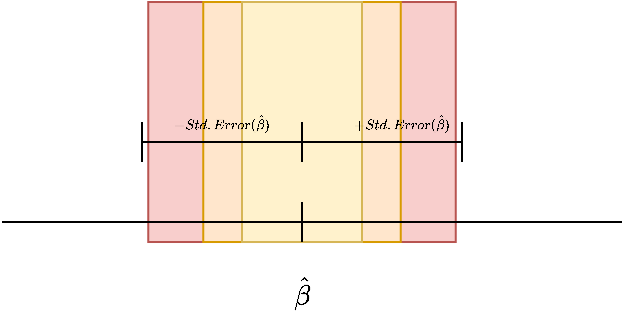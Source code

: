 <mxfile>
    <diagram id="ye-uGLnf-h7ti6XRhIRw" name="Paramtetro">
        <mxGraphModel dx="771" dy="433" grid="1" gridSize="10" guides="1" tooltips="1" connect="1" arrows="1" fold="1" page="1" pageScale="1" pageWidth="583" pageHeight="827" math="1" shadow="0">
            <root>
                <mxCell id="0"/>
                <mxCell id="1" parent="0"/>
                <mxCell id="11" value="" style="rounded=0;whiteSpace=wrap;html=1;rotation=90;fillColor=#f8cecc;strokeColor=#b85450;" vertex="1" parent="1">
                    <mxGeometry x="180" y="183.13" width="120" height="153.75" as="geometry"/>
                </mxCell>
                <mxCell id="10" value="" style="rounded=0;whiteSpace=wrap;html=1;rotation=90;fillColor=#ffe6cc;strokeColor=#d79b00;" vertex="1" parent="1">
                    <mxGeometry x="180" y="210.63" width="120" height="98.75" as="geometry"/>
                </mxCell>
                <mxCell id="3" value="$$\hat{\beta}$$" style="text;html=1;strokeColor=none;fillColor=none;align=center;verticalAlign=middle;whiteSpace=wrap;rounded=0;" vertex="1" parent="1">
                    <mxGeometry x="210" y="330" width="60" height="30" as="geometry"/>
                </mxCell>
                <mxCell id="4" value="" style="endArrow=none;html=1;" edge="1" parent="1">
                    <mxGeometry width="50" height="50" relative="1" as="geometry">
                        <mxPoint x="239.84" y="320" as="sourcePoint"/>
                        <mxPoint x="239.84" y="300" as="targetPoint"/>
                    </mxGeometry>
                </mxCell>
                <mxCell id="5" value="" style="endArrow=none;html=1;" edge="1" parent="1">
                    <mxGeometry width="50" height="50" relative="1" as="geometry">
                        <mxPoint x="160.0" y="280" as="sourcePoint"/>
                        <mxPoint x="160.0" y="260" as="targetPoint"/>
                    </mxGeometry>
                </mxCell>
                <mxCell id="6" value="" style="endArrow=none;html=1;" edge="1" parent="1">
                    <mxGeometry width="50" height="50" relative="1" as="geometry">
                        <mxPoint x="320" y="280" as="sourcePoint"/>
                        <mxPoint x="320" y="260" as="targetPoint"/>
                    </mxGeometry>
                </mxCell>
                <mxCell id="9" value="" style="rounded=0;whiteSpace=wrap;html=1;rotation=90;fillColor=#fff2cc;strokeColor=#d6b656;" vertex="1" parent="1">
                    <mxGeometry x="180" y="230" width="120" height="60" as="geometry"/>
                </mxCell>
                <mxCell id="2" value="" style="endArrow=none;html=1;" edge="1" parent="1">
                    <mxGeometry width="50" height="50" relative="1" as="geometry">
                        <mxPoint x="90" y="310" as="sourcePoint"/>
                        <mxPoint x="400" y="310" as="targetPoint"/>
                    </mxGeometry>
                </mxCell>
                <mxCell id="12" value="" style="endArrow=none;html=1;" edge="1" parent="1">
                    <mxGeometry width="50" height="50" relative="1" as="geometry">
                        <mxPoint x="160" y="270" as="sourcePoint"/>
                        <mxPoint x="320" y="270" as="targetPoint"/>
                    </mxGeometry>
                </mxCell>
                <mxCell id="15" value="$$-Std.Error(\hat{\beta})$$" style="text;html=1;strokeColor=none;fillColor=none;align=center;verticalAlign=middle;whiteSpace=wrap;rounded=0;fontSize=6;" vertex="1" parent="1">
                    <mxGeometry x="160" y="245" width="80" height="30" as="geometry"/>
                </mxCell>
                <mxCell id="16" value="$$+Std.Error(\hat{\beta})$$" style="text;html=1;strokeColor=none;fillColor=none;align=center;verticalAlign=middle;whiteSpace=wrap;rounded=0;fontSize=6;" vertex="1" parent="1">
                    <mxGeometry x="250" y="245" width="80" height="30" as="geometry"/>
                </mxCell>
                <mxCell id="17" value="" style="endArrow=none;html=1;" edge="1" parent="1">
                    <mxGeometry width="50" height="50" relative="1" as="geometry">
                        <mxPoint x="240" y="280" as="sourcePoint"/>
                        <mxPoint x="240" y="260" as="targetPoint"/>
                    </mxGeometry>
                </mxCell>
                <mxCell id="18" value="" style="endArrow=none;html=1;" edge="1" parent="1">
                    <mxGeometry width="50" height="50" relative="1" as="geometry">
                        <mxPoint x="240" y="320" as="sourcePoint"/>
                        <mxPoint x="240" y="300" as="targetPoint"/>
                    </mxGeometry>
                </mxCell>
            </root>
        </mxGraphModel>
    </diagram>
    <diagram id="GyTXzQ2rCWksCfNTDZo-" name="Paramtro 2">
        <mxGraphModel dx="742" dy="417" grid="1" gridSize="10" guides="1" tooltips="1" connect="1" arrows="1" fold="1" page="1" pageScale="1" pageWidth="583" pageHeight="827" math="1" shadow="0">
            <root>
                <mxCell id="0"/>
                <mxCell id="1" parent="0"/>
                <mxCell id="9_pSI6V3TdqLv-0wMxFJ-1" value="" style="rounded=0;whiteSpace=wrap;html=1;rotation=90;fillColor=#f8cecc;strokeColor=#b85450;" vertex="1" parent="1">
                    <mxGeometry x="180" y="183.13" width="120" height="153.75" as="geometry"/>
                </mxCell>
                <mxCell id="9_pSI6V3TdqLv-0wMxFJ-3" value="$$\hat{\beta}$$" style="text;html=1;strokeColor=none;fillColor=none;align=center;verticalAlign=middle;whiteSpace=wrap;rounded=0;" vertex="1" parent="1">
                    <mxGeometry x="210" y="330" width="60" height="30" as="geometry"/>
                </mxCell>
                <mxCell id="9_pSI6V3TdqLv-0wMxFJ-4" value="" style="endArrow=none;html=1;" edge="1" parent="1">
                    <mxGeometry width="50" height="50" relative="1" as="geometry">
                        <mxPoint x="239.84" y="320" as="sourcePoint"/>
                        <mxPoint x="239.84" y="300" as="targetPoint"/>
                    </mxGeometry>
                </mxCell>
                <mxCell id="9_pSI6V3TdqLv-0wMxFJ-5" value="" style="endArrow=none;html=1;" edge="1" parent="1">
                    <mxGeometry width="50" height="50" relative="1" as="geometry">
                        <mxPoint x="160.0" y="280" as="sourcePoint"/>
                        <mxPoint x="160.0" y="260" as="targetPoint"/>
                    </mxGeometry>
                </mxCell>
                <mxCell id="9_pSI6V3TdqLv-0wMxFJ-6" value="" style="endArrow=none;html=1;" edge="1" parent="1">
                    <mxGeometry width="50" height="50" relative="1" as="geometry">
                        <mxPoint x="320" y="280" as="sourcePoint"/>
                        <mxPoint x="320" y="260" as="targetPoint"/>
                    </mxGeometry>
                </mxCell>
                <mxCell id="9_pSI6V3TdqLv-0wMxFJ-7" value="" style="rounded=0;whiteSpace=wrap;html=1;rotation=90;fillColor=#e1d5e7;strokeColor=#9673a6;" vertex="1" parent="1">
                    <mxGeometry x="180" y="230" width="120" height="60" as="geometry"/>
                </mxCell>
                <mxCell id="9_pSI6V3TdqLv-0wMxFJ-8" value="" style="endArrow=none;html=1;" edge="1" parent="1">
                    <mxGeometry width="50" height="50" relative="1" as="geometry">
                        <mxPoint x="90.0" y="310" as="sourcePoint"/>
                        <mxPoint x="400" y="310" as="targetPoint"/>
                    </mxGeometry>
                </mxCell>
                <mxCell id="9_pSI6V3TdqLv-0wMxFJ-9" value="" style="endArrow=none;html=1;" edge="1" parent="1">
                    <mxGeometry width="50" height="50" relative="1" as="geometry">
                        <mxPoint x="160.0" y="270" as="sourcePoint"/>
                        <mxPoint x="320" y="270" as="targetPoint"/>
                    </mxGeometry>
                </mxCell>
                <mxCell id="9_pSI6V3TdqLv-0wMxFJ-10" value="$$-Std.Error(\hat{\beta})$$" style="text;html=1;strokeColor=none;fillColor=none;align=center;verticalAlign=middle;whiteSpace=wrap;rounded=0;fontSize=6;" vertex="1" parent="1">
                    <mxGeometry x="160" y="245" width="80" height="30" as="geometry"/>
                </mxCell>
                <mxCell id="9_pSI6V3TdqLv-0wMxFJ-11" value="$$+Std.Error(\hat{\beta})$$" style="text;html=1;strokeColor=none;fillColor=none;align=center;verticalAlign=middle;whiteSpace=wrap;rounded=0;fontSize=6;" vertex="1" parent="1">
                    <mxGeometry x="250" y="245" width="80" height="30" as="geometry"/>
                </mxCell>
                <mxCell id="9_pSI6V3TdqLv-0wMxFJ-12" value="" style="endArrow=none;html=1;" edge="1" parent="1">
                    <mxGeometry width="50" height="50" relative="1" as="geometry">
                        <mxPoint x="240.0" y="280" as="sourcePoint"/>
                        <mxPoint x="240.0" y="260" as="targetPoint"/>
                    </mxGeometry>
                </mxCell>
                <mxCell id="9_pSI6V3TdqLv-0wMxFJ-13" value="" style="endArrow=none;html=1;" edge="1" parent="1">
                    <mxGeometry width="50" height="50" relative="1" as="geometry">
                        <mxPoint x="240.0" y="320" as="sourcePoint"/>
                        <mxPoint x="240.0" y="300" as="targetPoint"/>
                    </mxGeometry>
                </mxCell>
                <mxCell id="9_pSI6V3TdqLv-0wMxFJ-14" value="$$\hat{\beta}$$" style="text;html=1;strokeColor=none;fillColor=none;align=center;verticalAlign=middle;whiteSpace=wrap;rounded=0;fontColor=#6666FF;" vertex="1" parent="1">
                    <mxGeometry x="230" y="322" width="50" height="20" as="geometry"/>
                </mxCell>
                <mxCell id="9_pSI6V3TdqLv-0wMxFJ-16" value="$$\hat{\beta}$$" style="text;html=1;strokeColor=none;fillColor=none;align=center;verticalAlign=middle;whiteSpace=wrap;rounded=0;fontColor=#6666FF;" vertex="1" parent="1">
                    <mxGeometry x="200" y="322" width="50" height="20" as="geometry"/>
                </mxCell>
            </root>
        </mxGraphModel>
    </diagram>
</mxfile>
